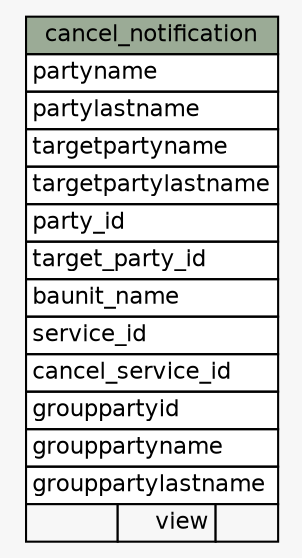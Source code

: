 // dot 2.36.0 on Windows 10 10.0
// SchemaSpy rev 590
digraph "cancel_notification" {
  graph [
    rankdir="RL"
    bgcolor="#f7f7f7"
    nodesep="0.18"
    ranksep="0.46"
    fontname="Helvetica"
    fontsize="11"
  ];
  node [
    fontname="Helvetica"
    fontsize="11"
    shape="plaintext"
  ];
  edge [
    arrowsize="0.8"
  ];
  "cancel_notification" [
    label=<
    <TABLE BORDER="0" CELLBORDER="1" CELLSPACING="0" BGCOLOR="#ffffff">
      <TR><TD COLSPAN="3" BGCOLOR="#9bab96" ALIGN="CENTER">cancel_notification</TD></TR>
      <TR><TD PORT="partyname" COLSPAN="3" ALIGN="LEFT">partyname</TD></TR>
      <TR><TD PORT="partylastname" COLSPAN="3" ALIGN="LEFT">partylastname</TD></TR>
      <TR><TD PORT="targetpartyname" COLSPAN="3" ALIGN="LEFT">targetpartyname</TD></TR>
      <TR><TD PORT="targetpartylastname" COLSPAN="3" ALIGN="LEFT">targetpartylastname</TD></TR>
      <TR><TD PORT="party_id" COLSPAN="3" ALIGN="LEFT">party_id</TD></TR>
      <TR><TD PORT="target_party_id" COLSPAN="3" ALIGN="LEFT">target_party_id</TD></TR>
      <TR><TD PORT="baunit_name" COLSPAN="3" ALIGN="LEFT">baunit_name</TD></TR>
      <TR><TD PORT="service_id" COLSPAN="3" ALIGN="LEFT">service_id</TD></TR>
      <TR><TD PORT="cancel_service_id" COLSPAN="3" ALIGN="LEFT">cancel_service_id</TD></TR>
      <TR><TD PORT="grouppartyid" COLSPAN="3" ALIGN="LEFT">grouppartyid</TD></TR>
      <TR><TD PORT="grouppartyname" COLSPAN="3" ALIGN="LEFT">grouppartyname</TD></TR>
      <TR><TD PORT="grouppartylastname" COLSPAN="3" ALIGN="LEFT">grouppartylastname</TD></TR>
      <TR><TD ALIGN="LEFT" BGCOLOR="#f7f7f7">  </TD><TD ALIGN="RIGHT" BGCOLOR="#f7f7f7">view</TD><TD ALIGN="RIGHT" BGCOLOR="#f7f7f7">  </TD></TR>
    </TABLE>>
    URL="tables/cancel_notification.html"
    tooltip="cancel_notification"
  ];
}
